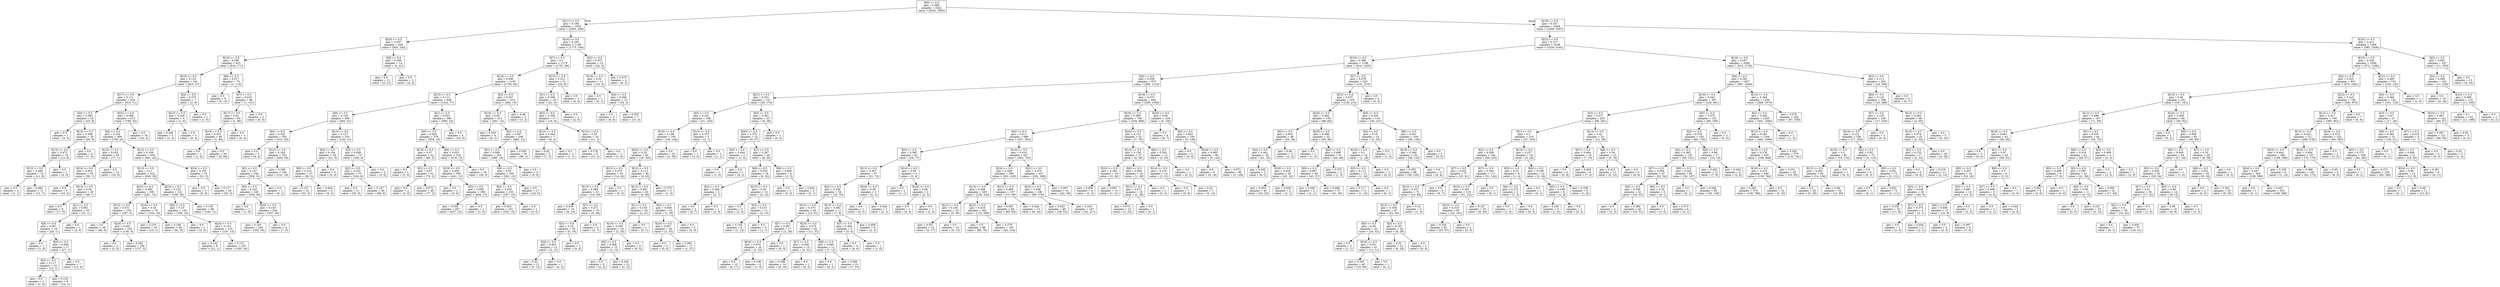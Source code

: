 digraph Tree {
node [shape=box] ;
0 [label="X[9] <= 0.5\ngini = 0.486\nsamples = 6322\nvalue = [4202, 5893]"] ;
1 [label="X[11] <= 0.5\ngini = 0.184\nsamples = 1818\nvalue = [2593, 296]"] ;
0 -> 1 [labeldistance=2.5, labelangle=45, headlabel="True"] ;
2 [label="X[20] <= 0.5\ngini = 0.307\nsamples = 629\nvalue = [820, 192]"] ;
1 -> 2 ;
3 [label="X[16] <= 0.5\ngini = 0.286\nsamples = 615\nvalue = [816, 171]"] ;
2 -> 3 ;
4 [label="X[10] <= 0.5\ngini = 0.122\nsamples = 541\nvalue = [815, 57]"] ;
3 -> 4 ;
5 [label="X[17] <= 0.5\ngini = 0.111\nsamples = 534\nvalue = [813, 51]"] ;
4 -> 5 ;
6 [label="X[0] <= 0.5\ngini = 0.383\nsamples = 19\nvalue = [23, 8]"] ;
5 -> 6 ;
7 [label="gini = 0.0\nsamples = 1\nvalue = [3, 0]"] ;
6 -> 7 ;
8 [label="X[12] <= 0.5\ngini = 0.408\nsamples = 18\nvalue = [20, 8]"] ;
6 -> 8 ;
9 [label="X[15] <= 0.5\ngini = 0.472\nsamples = 14\nvalue = [13, 8]"] ;
8 -> 9 ;
10 [label="X[13] <= 0.5\ngini = 0.488\nsamples = 13\nvalue = [11, 8]"] ;
9 -> 10 ;
11 [label="gini = 0.5\nsamples = 2\nvalue = [1, 1]"] ;
10 -> 11 ;
12 [label="gini = 0.484\nsamples = 11\nvalue = [10, 7]"] ;
10 -> 12 ;
13 [label="gini = 0.0\nsamples = 1\nvalue = [2, 0]"] ;
9 -> 13 ;
14 [label="gini = 0.0\nsamples = 4\nvalue = [7, 0]"] ;
8 -> 14 ;
15 [label="X[22] <= 0.5\ngini = 0.098\nsamples = 515\nvalue = [790, 43]"] ;
5 -> 15 ;
16 [label="X[4] <= 0.5\ngini = 0.102\nsamples = 499\nvalue = [758, 43]"] ;
15 -> 16 ;
17 [label="X[14] <= 0.5\ngini = 0.025\nsamples = 45\nvalue = [77, 1]"] ;
16 -> 17 ;
18 [label="X[24] <= 0.5\ngini = 0.033\nsamples = 33\nvalue = [58, 1]"] ;
17 -> 18 ;
19 [label="gini = 0.0\nsamples = 5\nvalue = [10, 0]"] ;
18 -> 19 ;
20 [label="X[13] <= 0.5\ngini = 0.04\nsamples = 28\nvalue = [48, 1]"] ;
18 -> 20 ;
21 [label="gini = 0.0\nsamples = 9\nvalue = [17, 0]"] ;
20 -> 21 ;
22 [label="X[1] <= 0.5\ngini = 0.061\nsamples = 19\nvalue = [31, 1]"] ;
20 -> 22 ;
23 [label="X[6] <= 0.5\ngini = 0.067\nsamples = 18\nvalue = [28, 1]"] ;
22 -> 23 ;
24 [label="gini = 0.0\nsamples = 1\nvalue = [1, 0]"] ;
23 -> 24 ;
25 [label="X[0] <= 0.5\ngini = 0.069\nsamples = 17\nvalue = [27, 1]"] ;
23 -> 25 ;
26 [label="X[2] <= 0.5\ngini = 0.117\nsamples = 10\nvalue = [15, 1]"] ;
25 -> 26 ;
27 [label="gini = 0.0\nsamples = 1\nvalue = [1, 0]"] ;
26 -> 27 ;
28 [label="gini = 0.124\nsamples = 9\nvalue = [14, 1]"] ;
26 -> 28 ;
29 [label="gini = 0.0\nsamples = 7\nvalue = [12, 0]"] ;
25 -> 29 ;
30 [label="gini = 0.0\nsamples = 1\nvalue = [3, 0]"] ;
22 -> 30 ;
31 [label="gini = 0.0\nsamples = 12\nvalue = [19, 0]"] ;
17 -> 31 ;
32 [label="X[12] <= 0.5\ngini = 0.109\nsamples = 454\nvalue = [681, 42]"] ;
16 -> 32 ;
33 [label="X[13] <= 0.5\ngini = 0.11\nsamples = 422\nvalue = [630, 39]"] ;
32 -> 33 ;
34 [label="X[23] <= 0.5\ngini = 0.082\nsamples = 200\nvalue = [291, 13]"] ;
33 -> 34 ;
35 [label="X[14] <= 0.5\ngini = 0.031\nsamples = 130\nvalue = [187, 3]"] ;
34 -> 35 ;
36 [label="gini = 0.0\nsamples = 28\nvalue = [48, 0]"] ;
35 -> 36 ;
37 [label="X[24] <= 0.5\ngini = 0.041\nsamples = 102\nvalue = [139, 3]"] ;
35 -> 37 ;
38 [label="gini = 0.0\nsamples = 2\nvalue = [2, 0]"] ;
37 -> 38 ;
39 [label="gini = 0.042\nsamples = 100\nvalue = [137, 3]"] ;
37 -> 39 ;
40 [label="X[14] <= 0.5\ngini = 0.16\nsamples = 70\nvalue = [104, 10]"] ;
34 -> 40 ;
41 [label="gini = 0.133\nsamples = 10\nvalue = [13, 1]"] ;
40 -> 41 ;
42 [label="gini = 0.164\nsamples = 60\nvalue = [91, 9]"] ;
40 -> 42 ;
43 [label="X[23] <= 0.5\ngini = 0.132\nsamples = 222\nvalue = [339, 26]"] ;
33 -> 43 ;
44 [label="X[0] <= 0.5\ngini = 0.13\nsamples = 134\nvalue = [199, 15]"] ;
43 -> 44 ;
45 [label="gini = 0.0\nsamples = 1\nvalue = [2, 0]"] ;
44 -> 45 ;
46 [label="X[24] <= 0.5\ngini = 0.131\nsamples = 133\nvalue = [197, 15]"] ;
44 -> 46 ;
47 [label="gini = 0.142\nsamples = 8\nvalue = [12, 1]"] ;
46 -> 47 ;
48 [label="gini = 0.131\nsamples = 125\nvalue = [185, 14]"] ;
46 -> 48 ;
49 [label="gini = 0.135\nsamples = 88\nvalue = [140, 11]"] ;
43 -> 49 ;
50 [label="X[24] <= 0.5\ngini = 0.105\nsamples = 32\nvalue = [51, 3]"] ;
32 -> 50 ;
51 [label="gini = 0.0\nsamples = 3\nvalue = [6, 0]"] ;
50 -> 51 ;
52 [label="gini = 0.117\nsamples = 29\nvalue = [45, 3]"] ;
50 -> 52 ;
53 [label="gini = 0.0\nsamples = 16\nvalue = [32, 0]"] ;
15 -> 53 ;
54 [label="X[2] <= 0.5\ngini = 0.375\nsamples = 7\nvalue = [2, 6]"] ;
4 -> 54 ;
55 [label="X[15] <= 0.5\ngini = 0.245\nsamples = 6\nvalue = [1, 6]"] ;
54 -> 55 ;
56 [label="gini = 0.444\nsamples = 3\nvalue = [1, 2]"] ;
55 -> 56 ;
57 [label="gini = 0.0\nsamples = 3\nvalue = [0, 4]"] ;
55 -> 57 ;
58 [label="gini = 0.0\nsamples = 1\nvalue = [1, 0]"] ;
54 -> 58 ;
59 [label="X[0] <= 0.5\ngini = 0.017\nsamples = 74\nvalue = [1, 114]"] ;
3 -> 59 ;
60 [label="gini = 0.0\nsamples = 8\nvalue = [0, 13]"] ;
59 -> 60 ;
61 [label="X[7] <= 0.5\ngini = 0.019\nsamples = 66\nvalue = [1, 101]"] ;
59 -> 61 ;
62 [label="X[17] <= 0.5\ngini = 0.02\nsamples = 63\nvalue = [1, 98]"] ;
61 -> 62 ;
63 [label="X[10] <= 0.5\ngini = 0.021\nsamples = 60\nvalue = [1, 94]"] ;
62 -> 63 ;
64 [label="gini = 0.0\nsamples = 1\nvalue = [1, 0]"] ;
63 -> 64 ;
65 [label="gini = 0.0\nsamples = 59\nvalue = [0, 94]"] ;
63 -> 65 ;
66 [label="gini = 0.0\nsamples = 3\nvalue = [0, 4]"] ;
62 -> 66 ;
67 [label="gini = 0.0\nsamples = 3\nvalue = [0, 3]"] ;
61 -> 67 ;
68 [label="X[8] <= 0.5\ngini = 0.269\nsamples = 14\nvalue = [4, 21]"] ;
2 -> 68 ;
69 [label="gini = 0.0\nsamples = 11\nvalue = [0, 21]"] ;
68 -> 69 ;
70 [label="gini = 0.0\nsamples = 3\nvalue = [4, 0]"] ;
68 -> 70 ;
71 [label="X[16] <= 0.5\ngini = 0.105\nsamples = 1189\nvalue = [1773, 104]"] ;
1 -> 71 ;
72 [label="X[7] <= 0.5\ngini = 0.1\nsamples = 1174\nvalue = [1751, 98]"] ;
71 -> 72 ;
73 [label="X[14] <= 0.5\ngini = 0.096\nsamples = 1153\nvalue = [1726, 92]"] ;
72 -> 73 ;
74 [label="X[15] <= 0.5\ngini = 0.111\nsamples = 838\nvalue = [1232, 77]"] ;
73 -> 74 ;
75 [label="X[6] <= 0.5\ngini = 0.154\nsamples = 458\nvalue = [663, 61]"] ;
74 -> 75 ;
76 [label="X[4] <= 0.5\ngini = 0.162\nsamples = 355\nvalue = [513, 50]"] ;
75 -> 76 ;
77 [label="gini = 0.0\nsamples = 3\nvalue = [4, 0]"] ;
76 -> 77 ;
78 [label="X[12] <= 0.5\ngini = 0.163\nsamples = 352\nvalue = [509, 50]"] ;
76 -> 78 ;
79 [label="X[2] <= 0.5\ngini = 0.147\nsamples = 246\nvalue = [358, 31]"] ;
78 -> 79 ;
80 [label="X[0] <= 0.5\ngini = 0.143\nsamples = 245\nvalue = [358, 30]"] ;
79 -> 80 ;
81 [label="gini = 0.0\nsamples = 1\nvalue = [1, 0]"] ;
80 -> 81 ;
82 [label="X[20] <= 0.5\ngini = 0.143\nsamples = 244\nvalue = [357, 30]"] ;
80 -> 82 ;
83 [label="gini = 0.145\nsamples = 240\nvalue = [350, 30]"] ;
82 -> 83 ;
84 [label="gini = 0.0\nsamples = 4\nvalue = [7, 0]"] ;
82 -> 84 ;
85 [label="gini = 0.0\nsamples = 1\nvalue = [0, 1]"] ;
79 -> 85 ;
86 [label="gini = 0.199\nsamples = 106\nvalue = [151, 19]"] ;
78 -> 86 ;
87 [label="X[13] <= 0.5\ngini = 0.127\nsamples = 103\nvalue = [150, 11]"] ;
75 -> 87 ;
88 [label="X[3] <= 0.5\ngini = 0.194\nsamples = 30\nvalue = [41, 5]"] ;
87 -> 88 ;
89 [label="X[0] <= 0.5\ngini = 0.214\nsamples = 27\nvalue = [36, 5]"] ;
88 -> 89 ;
90 [label="gini = 0.157\nsamples = 23\nvalue = [32, 3]"] ;
89 -> 90 ;
91 [label="gini = 0.444\nsamples = 4\nvalue = [4, 2]"] ;
89 -> 91 ;
92 [label="gini = 0.0\nsamples = 3\nvalue = [5, 0]"] ;
88 -> 92 ;
93 [label="X[3] <= 0.5\ngini = 0.099\nsamples = 73\nvalue = [109, 6]"] ;
87 -> 93 ;
94 [label="X[2] <= 0.5\ngini = 0.103\nsamples = 70\nvalue = [104, 6]"] ;
93 -> 94 ;
95 [label="gini = 0.0\nsamples = 21\nvalue = [35, 0]"] ;
94 -> 95 ;
96 [label="gini = 0.147\nsamples = 49\nvalue = [69, 6]"] ;
94 -> 96 ;
97 [label="gini = 0.0\nsamples = 3\nvalue = [5, 0]"] ;
93 -> 97 ;
98 [label="X[1] <= 0.5\ngini = 0.053\nsamples = 380\nvalue = [569, 16]"] ;
74 -> 98 ;
99 [label="X[0] <= 0.5\ngini = 0.054\nsamples = 376\nvalue = [559, 16]"] ;
98 -> 99 ;
100 [label="X[19] <= 0.5\ngini = 0.07\nsamples = 52\nvalue = [80, 3]"] ;
99 -> 100 ;
101 [label="gini = 0.0\nsamples = 1\nvalue = [1, 0]"] ;
100 -> 101 ;
102 [label="X[2] <= 0.5\ngini = 0.07\nsamples = 51\nvalue = [79, 3]"] ;
100 -> 102 ;
103 [label="gini = 0.0\nsamples = 2\nvalue = [2, 0]"] ;
102 -> 103 ;
104 [label="gini = 0.072\nsamples = 49\nvalue = [77, 3]"] ;
102 -> 104 ;
105 [label="X[6] <= 0.5\ngini = 0.051\nsamples = 324\nvalue = [479, 13]"] ;
99 -> 105 ;
106 [label="X[19] <= 0.5\ngini = 0.056\nsamples = 300\nvalue = [441, 13]"] ;
105 -> 106 ;
107 [label="gini = 0.0\nsamples = 2\nvalue = [3, 0]"] ;
106 -> 107 ;
108 [label="X[5] <= 0.5\ngini = 0.056\nsamples = 298\nvalue = [438, 13]"] ;
106 -> 108 ;
109 [label="gini = 0.056\nsamples = 297\nvalue = [437, 13]"] ;
108 -> 109 ;
110 [label="gini = 0.0\nsamples = 1\nvalue = [1, 0]"] ;
108 -> 110 ;
111 [label="gini = 0.0\nsamples = 24\nvalue = [38, 0]"] ;
105 -> 111 ;
112 [label="gini = 0.0\nsamples = 4\nvalue = [10, 0]"] ;
98 -> 112 ;
113 [label="X[3] <= 0.5\ngini = 0.057\nsamples = 315\nvalue = [494, 15]"] ;
73 -> 113 ;
114 [label="X[19] <= 0.5\ngini = 0.05\nsamples = 313\nvalue = [491, 13]"] ;
113 -> 114 ;
115 [label="gini = 0.245\nsamples = 4\nvalue = [6, 1]"] ;
114 -> 115 ;
116 [label="X[2] <= 0.5\ngini = 0.047\nsamples = 309\nvalue = [485, 12]"] ;
114 -> 116 ;
117 [label="X[1] <= 0.5\ngini = 0.049\nsamples = 254\nvalue = [386, 10]"] ;
116 -> 117 ;
118 [label="X[6] <= 0.5\ngini = 0.05\nsamples = 250\nvalue = [381, 10]"] ;
117 -> 118 ;
119 [label="X[5] <= 0.5\ngini = 0.053\nsamples = 233\nvalue = [357, 10]"] ;
118 -> 119 ;
120 [label="gini = 0.053\nsamples = 231\nvalue = [355, 10]"] ;
119 -> 120 ;
121 [label="gini = 0.0\nsamples = 2\nvalue = [2, 0]"] ;
119 -> 121 ;
122 [label="gini = 0.0\nsamples = 17\nvalue = [24, 0]"] ;
118 -> 122 ;
123 [label="gini = 0.0\nsamples = 4\nvalue = [5, 0]"] ;
117 -> 123 ;
124 [label="gini = 0.039\nsamples = 55\nvalue = [99, 2]"] ;
116 -> 124 ;
125 [label="gini = 0.48\nsamples = 2\nvalue = [3, 2]"] ;
113 -> 125 ;
126 [label="X[13] <= 0.5\ngini = 0.312\nsamples = 21\nvalue = [25, 6]"] ;
72 -> 126 ;
127 [label="X[1] <= 0.5\ngini = 0.346\nsamples = 18\nvalue = [21, 6]"] ;
126 -> 127 ;
128 [label="X[3] <= 0.5\ngini = 0.365\nsamples = 17\nvalue = [19, 6]"] ;
127 -> 128 ;
129 [label="X[12] <= 0.5\ngini = 0.444\nsamples = 7\nvalue = [8, 4]"] ;
128 -> 129 ;
130 [label="gini = 0.42\nsamples = 5\nvalue = [7, 3]"] ;
129 -> 130 ;
131 [label="gini = 0.5\nsamples = 2\nvalue = [1, 1]"] ;
129 -> 131 ;
132 [label="X[12] <= 0.5\ngini = 0.26\nsamples = 10\nvalue = [11, 2]"] ;
128 -> 132 ;
133 [label="gini = 0.278\nsamples = 9\nvalue = [10, 2]"] ;
132 -> 133 ;
134 [label="gini = 0.0\nsamples = 1\nvalue = [1, 0]"] ;
132 -> 134 ;
135 [label="gini = 0.0\nsamples = 1\nvalue = [2, 0]"] ;
127 -> 135 ;
136 [label="gini = 0.0\nsamples = 3\nvalue = [4, 0]"] ;
126 -> 136 ;
137 [label="X[2] <= 0.5\ngini = 0.337\nsamples = 15\nvalue = [22, 6]"] ;
71 -> 137 ;
138 [label="X[19] <= 0.5\ngini = 0.32\nsamples = 11\nvalue = [16, 4]"] ;
137 -> 138 ;
139 [label="gini = 0.0\nsamples = 1\nvalue = [0, 1]"] ;
138 -> 139 ;
140 [label="X[4] <= 0.5\ngini = 0.266\nsamples = 10\nvalue = [16, 3]"] ;
138 -> 140 ;
141 [label="gini = 0.0\nsamples = 3\nvalue = [6, 0]"] ;
140 -> 141 ;
142 [label="gini = 0.355\nsamples = 7\nvalue = [10, 3]"] ;
140 -> 142 ;
143 [label="gini = 0.375\nsamples = 4\nvalue = [6, 2]"] ;
137 -> 143 ;
144 [label="X[19] <= 0.5\ngini = 0.347\nsamples = 4504\nvalue = [1609, 5597]"] ;
0 -> 144 [labeldistance=2.5, labelangle=-45, headlabel="False"] ;
145 [label="X[23] <= 0.5\ngini = 0.317\nsamples = 3238\nvalue = [1026, 4161]"] ;
144 -> 145 ;
146 [label="X[15] <= 0.5\ngini = 0.388\nsamples = 1198\nvalue = [510, 1425]"] ;
145 -> 146 ;
147 [label="X[0] <= 0.5\ngini = 0.358\nsamples = 975\nvalue = [369, 1210]"] ;
146 -> 147 ;
148 [label="X[21] <= 0.5\ngini = 0.251\nsamples = 131\nvalue = [30, 174]"] ;
147 -> 148 ;
149 [label="X[5] <= 0.5\ngini = 0.221\nsamples = 108\nvalue = [21, 145]"] ;
148 -> 149 ;
150 [label="X[16] <= 0.5\ngini = 0.198\nsamples = 105\nvalue = [18, 144]"] ;
149 -> 150 ;
151 [label="X[22] <= 0.5\ngini = 0.25\nsamples = 80\nvalue = [18, 105]"] ;
150 -> 151 ;
152 [label="X[12] <= 0.5\ngini = 0.375\nsamples = 34\nvalue = [14, 42]"] ;
151 -> 152 ;
153 [label="X[13] <= 0.5\ngini = 0.384\nsamples = 33\nvalue = [14, 40]"] ;
152 -> 153 ;
154 [label="gini = 0.476\nsamples = 14\nvalue = [9, 14]"] ;
153 -> 154 ;
155 [label="X[7] <= 0.5\ngini = 0.271\nsamples = 19\nvalue = [5, 26]"] ;
153 -> 155 ;
156 [label="X[3] <= 0.5\ngini = 0.33\nsamples = 16\nvalue = [5, 19]"] ;
155 -> 156 ;
157 [label="X[4] <= 0.5\ngini = 0.401\nsamples = 13\nvalue = [5, 13]"] ;
156 -> 157 ;
158 [label="gini = 0.43\nsamples = 12\nvalue = [5, 11]"] ;
157 -> 158 ;
159 [label="gini = 0.0\nsamples = 1\nvalue = [0, 2]"] ;
157 -> 159 ;
160 [label="gini = 0.0\nsamples = 3\nvalue = [0, 6]"] ;
156 -> 160 ;
161 [label="gini = 0.0\nsamples = 3\nvalue = [0, 7]"] ;
155 -> 161 ;
162 [label="gini = 0.0\nsamples = 1\nvalue = [0, 2]"] ;
152 -> 162 ;
163 [label="X[12] <= 0.5\ngini = 0.112\nsamples = 46\nvalue = [4, 63]"] ;
151 -> 163 ;
164 [label="X[13] <= 0.5\ngini = 0.091\nsamples = 43\nvalue = [3, 60]"] ;
163 -> 164 ;
165 [label="X[1] <= 0.5\ngini = 0.159\nsamples = 20\nvalue = [2, 21]"] ;
164 -> 165 ;
166 [label="X[18] <= 0.5\ngini = 0.165\nsamples = 19\nvalue = [2, 20]"] ;
165 -> 166 ;
167 [label="X[2] <= 0.5\ngini = 0.208\nsamples = 15\nvalue = [2, 15]"] ;
166 -> 167 ;
168 [label="gini = 0.0\nsamples = 2\nvalue = [0, 3]"] ;
167 -> 168 ;
169 [label="gini = 0.245\nsamples = 13\nvalue = [2, 12]"] ;
167 -> 169 ;
170 [label="gini = 0.0\nsamples = 4\nvalue = [0, 5]"] ;
166 -> 170 ;
171 [label="gini = 0.0\nsamples = 1\nvalue = [0, 1]"] ;
165 -> 171 ;
172 [label="X[3] <= 0.5\ngini = 0.049\nsamples = 23\nvalue = [1, 39]"] ;
164 -> 172 ;
173 [label="X[20] <= 0.5\ngini = 0.057\nsamples = 20\nvalue = [1, 33]"] ;
172 -> 173 ;
174 [label="gini = 0.0\nsamples = 3\nvalue = [0, 6]"] ;
173 -> 174 ;
175 [label="gini = 0.069\nsamples = 17\nvalue = [1, 27]"] ;
173 -> 175 ;
176 [label="gini = 0.0\nsamples = 3\nvalue = [0, 6]"] ;
172 -> 176 ;
177 [label="gini = 0.375\nsamples = 3\nvalue = [1, 3]"] ;
163 -> 177 ;
178 [label="gini = 0.0\nsamples = 25\nvalue = [0, 39]"] ;
150 -> 178 ;
179 [label="X[13] <= 0.5\ngini = 0.375\nsamples = 3\nvalue = [3, 1]"] ;
149 -> 179 ;
180 [label="gini = 0.0\nsamples = 1\nvalue = [2, 0]"] ;
179 -> 180 ;
181 [label="gini = 0.5\nsamples = 2\nvalue = [1, 1]"] ;
179 -> 181 ;
182 [label="X[5] <= 0.5\ngini = 0.361\nsamples = 23\nvalue = [9, 29]"] ;
148 -> 182 ;
183 [label="X[20] <= 0.5\ngini = 0.375\nsamples = 22\nvalue = [9, 27]"] ;
182 -> 183 ;
184 [label="X[3] <= 0.5\ngini = 0.444\nsamples = 2\nvalue = [1, 2]"] ;
183 -> 184 ;
185 [label="gini = 0.0\nsamples = 1\nvalue = [1, 0]"] ;
184 -> 185 ;
186 [label="gini = 0.0\nsamples = 1\nvalue = [0, 2]"] ;
184 -> 186 ;
187 [label="X[1] <= 0.5\ngini = 0.367\nsamples = 20\nvalue = [8, 25]"] ;
183 -> 187 ;
188 [label="X[6] <= 0.5\ngini = 0.355\nsamples = 16\nvalue = [6, 20]"] ;
187 -> 188 ;
189 [label="X[2] <= 0.5\ngini = 0.346\nsamples = 3\nvalue = [2, 7]"] ;
188 -> 189 ;
190 [label="gini = 0.0\nsamples = 2\nvalue = [0, 7]"] ;
189 -> 190 ;
191 [label="gini = 0.0\nsamples = 1\nvalue = [2, 0]"] ;
189 -> 191 ;
192 [label="X[13] <= 0.5\ngini = 0.36\nsamples = 13\nvalue = [4, 13]"] ;
188 -> 192 ;
193 [label="gini = 0.0\nsamples = 2\nvalue = [2, 0]"] ;
192 -> 193 ;
194 [label="X[3] <= 0.5\ngini = 0.231\nsamples = 11\nvalue = [2, 13]"] ;
192 -> 194 ;
195 [label="gini = 0.142\nsamples = 9\nvalue = [1, 12]"] ;
194 -> 195 ;
196 [label="gini = 0.5\nsamples = 2\nvalue = [1, 1]"] ;
194 -> 196 ;
197 [label="X[6] <= 0.5\ngini = 0.408\nsamples = 4\nvalue = [2, 5]"] ;
187 -> 197 ;
198 [label="gini = 0.0\nsamples = 2\nvalue = [0, 4]"] ;
197 -> 198 ;
199 [label="gini = 0.444\nsamples = 2\nvalue = [2, 1]"] ;
197 -> 199 ;
200 [label="gini = 0.0\nsamples = 1\nvalue = [0, 2]"] ;
182 -> 200 ;
201 [label="X[16] <= 0.5\ngini = 0.372\nsamples = 844\nvalue = [339, 1036]"] ;
147 -> 201 ;
202 [label="X[18] <= 0.5\ngini = 0.399\nsamples = 740\nvalue = [334, 880]"] ;
201 -> 202 ;
203 [label="X[4] <= 0.5\ngini = 0.411\nsamples = 688\nvalue = [327, 802]"] ;
202 -> 203 ;
204 [label="X[5] <= 0.5\ngini = 0.362\nsamples = 61\nvalue = [24, 77]"] ;
203 -> 204 ;
205 [label="X[12] <= 0.5\ngini = 0.347\nsamples = 57\nvalue = [21, 73]"] ;
204 -> 205 ;
206 [label="X[21] <= 0.5\ngini = 0.336\nsamples = 54\nvalue = [19, 70]"] ;
205 -> 206 ;
207 [label="X[13] <= 0.5\ngini = 0.275\nsamples = 43\nvalue = [12, 61]"] ;
206 -> 207 ;
208 [label="X[7] <= 0.5\ngini = 0.067\nsamples = 17\nvalue = [1, 28]"] ;
207 -> 208 ;
209 [label="X[24] <= 0.5\ngini = 0.074\nsamples = 16\nvalue = [1, 25]"] ;
208 -> 209 ;
210 [label="gini = 0.0\nsamples = 10\nvalue = [0, 17]"] ;
209 -> 210 ;
211 [label="gini = 0.198\nsamples = 6\nvalue = [1, 8]"] ;
209 -> 211 ;
212 [label="gini = 0.0\nsamples = 1\nvalue = [0, 3]"] ;
208 -> 212 ;
213 [label="X[24] <= 0.5\ngini = 0.375\nsamples = 26\nvalue = [11, 33]"] ;
207 -> 213 ;
214 [label="X[7] <= 0.5\ngini = 0.269\nsamples = 15\nvalue = [4, 21]"] ;
213 -> 214 ;
215 [label="gini = 0.298\nsamples = 14\nvalue = [4, 18]"] ;
214 -> 215 ;
216 [label="gini = 0.0\nsamples = 1\nvalue = [0, 3]"] ;
214 -> 216 ;
217 [label="X[6] <= 0.5\ngini = 0.465\nsamples = 11\nvalue = [7, 12]"] ;
213 -> 217 ;
218 [label="gini = 0.0\nsamples = 1\nvalue = [0, 2]"] ;
217 -> 218 ;
219 [label="gini = 0.484\nsamples = 10\nvalue = [7, 10]"] ;
217 -> 219 ;
220 [label="X[13] <= 0.5\ngini = 0.492\nsamples = 11\nvalue = [7, 9]"] ;
206 -> 220 ;
221 [label="X[7] <= 0.5\ngini = 0.494\nsamples = 5\nvalue = [5, 4]"] ;
220 -> 221 ;
222 [label="gini = 0.5\nsamples = 4\nvalue = [4, 4]"] ;
221 -> 222 ;
223 [label="gini = 0.0\nsamples = 1\nvalue = [1, 0]"] ;
221 -> 223 ;
224 [label="gini = 0.408\nsamples = 6\nvalue = [2, 5]"] ;
220 -> 224 ;
225 [label="X[24] <= 0.5\ngini = 0.48\nsamples = 3\nvalue = [2, 3]"] ;
205 -> 225 ;
226 [label="gini = 0.0\nsamples = 1\nvalue = [0, 2]"] ;
225 -> 226 ;
227 [label="gini = 0.444\nsamples = 2\nvalue = [2, 1]"] ;
225 -> 227 ;
228 [label="X[14] <= 0.5\ngini = 0.49\nsamples = 4\nvalue = [3, 4]"] ;
204 -> 228 ;
229 [label="gini = 0.5\nsamples = 2\nvalue = [1, 1]"] ;
228 -> 229 ;
230 [label="X[24] <= 0.5\ngini = 0.48\nsamples = 2\nvalue = [2, 3]"] ;
228 -> 230 ;
231 [label="gini = 0.0\nsamples = 1\nvalue = [0, 3]"] ;
230 -> 231 ;
232 [label="gini = 0.0\nsamples = 1\nvalue = [2, 0]"] ;
230 -> 232 ;
233 [label="X[14] <= 0.5\ngini = 0.416\nsamples = 627\nvalue = [303, 725]"] ;
203 -> 233 ;
234 [label="X[24] <= 0.5\ngini = 0.438\nsamples = 390\nvalue = [201, 419]"] ;
233 -> 234 ;
235 [label="X[13] <= 0.5\ngini = 0.408\nsamples = 283\nvalue = [128, 320]"] ;
234 -> 235 ;
236 [label="X[21] <= 0.5\ngini = 0.245\nsamples = 22\nvalue = [5, 30]"] ;
235 -> 236 ;
237 [label="gini = 0.351\nsamples = 12\nvalue = [5, 17]"] ;
236 -> 237 ;
238 [label="gini = 0.0\nsamples = 10\nvalue = [0, 13]"] ;
236 -> 238 ;
239 [label="X[22] <= 0.5\ngini = 0.418\nsamples = 261\nvalue = [123, 290]"] ;
235 -> 239 ;
240 [label="gini = 0.5\nsamples = 96\nvalue = [80, 76]"] ;
239 -> 240 ;
241 [label="gini = 0.279\nsamples = 165\nvalue = [43, 214]"] ;
239 -> 241 ;
242 [label="X[12] <= 0.5\ngini = 0.489\nsamples = 107\nvalue = [73, 99]"] ;
234 -> 242 ;
243 [label="gini = 0.493\nsamples = 94\nvalue = [65, 83]"] ;
242 -> 243 ;
244 [label="gini = 0.444\nsamples = 13\nvalue = [8, 16]"] ;
242 -> 244 ;
245 [label="X[21] <= 0.5\ngini = 0.375\nsamples = 237\nvalue = [102, 306]"] ;
233 -> 245 ;
246 [label="X[22] <= 0.5\ngini = 0.298\nsamples = 196\nvalue = [60, 270]"] ;
245 -> 246 ;
247 [label="gini = 0.452\nsamples = 49\nvalue = [28, 53]"] ;
246 -> 247 ;
248 [label="gini = 0.224\nsamples = 147\nvalue = [32, 217]"] ;
246 -> 248 ;
249 [label="gini = 0.497\nsamples = 41\nvalue = [42, 36]"] ;
245 -> 249 ;
250 [label="X[24] <= 0.5\ngini = 0.151\nsamples = 52\nvalue = [7, 78]"] ;
202 -> 250 ;
251 [label="X[13] <= 0.5\ngini = 0.126\nsamples = 37\nvalue = [4, 55]"] ;
250 -> 251 ;
252 [label="X[22] <= 0.5\ngini = 0.185\nsamples = 19\nvalue = [3, 26]"] ;
251 -> 252 ;
253 [label="gini = 0.408\nsamples = 4\nvalue = [2, 5]"] ;
252 -> 253 ;
254 [label="gini = 0.087\nsamples = 15\nvalue = [1, 21]"] ;
252 -> 254 ;
255 [label="X[6] <= 0.5\ngini = 0.064\nsamples = 18\nvalue = [1, 29]"] ;
251 -> 255 ;
256 [label="X[21] <= 0.5\ngini = 0.071\nsamples = 16\nvalue = [1, 26]"] ;
255 -> 256 ;
257 [label="gini = 0.074\nsamples = 15\nvalue = [1, 25]"] ;
256 -> 257 ;
258 [label="gini = 0.0\nsamples = 1\nvalue = [0, 1]"] ;
256 -> 258 ;
259 [label="gini = 0.0\nsamples = 2\nvalue = [0, 3]"] ;
255 -> 259 ;
260 [label="X[6] <= 0.5\ngini = 0.204\nsamples = 15\nvalue = [3, 23]"] ;
250 -> 260 ;
261 [label="X[14] <= 0.5\ngini = 0.219\nsamples = 14\nvalue = [3, 21]"] ;
260 -> 261 ;
262 [label="gini = 0.0\nsamples = 7\nvalue = [0, 9]"] ;
261 -> 262 ;
263 [label="gini = 0.32\nsamples = 7\nvalue = [3, 12]"] ;
261 -> 263 ;
264 [label="gini = 0.0\nsamples = 1\nvalue = [0, 2]"] ;
260 -> 264 ;
265 [label="X[20] <= 0.5\ngini = 0.06\nsamples = 104\nvalue = [5, 156]"] ;
201 -> 265 ;
266 [label="gini = 0.0\nsamples = 4\nvalue = [0, 7]"] ;
265 -> 266 ;
267 [label="X[4] <= 0.5\ngini = 0.063\nsamples = 100\nvalue = [5, 149]"] ;
265 -> 267 ;
268 [label="gini = 0.0\nsamples = 5\nvalue = [0, 6]"] ;
267 -> 268 ;
269 [label="X[24] <= 0.5\ngini = 0.065\nsamples = 95\nvalue = [5, 143]"] ;
267 -> 269 ;
270 [label="gini = 0.0\nsamples = 9\nvalue = [0, 14]"] ;
269 -> 270 ;
271 [label="gini = 0.072\nsamples = 86\nvalue = [5, 129]"] ;
269 -> 271 ;
272 [label="X[7] <= 0.5\ngini = 0.478\nsamples = 223\nvalue = [141, 215]"] ;
146 -> 272 ;
273 [label="X[22] <= 0.5\ngini = 0.475\nsamples = 219\nvalue = [136, 215]"] ;
272 -> 273 ;
274 [label="X[24] <= 0.5\ngini = 0.484\nsamples = 100\nvalue = [98, 68]"] ;
273 -> 274 ;
275 [label="X[2] <= 0.5\ngini = 0.452\nsamples = 48\nvalue = [53, 28]"] ;
274 -> 275 ;
276 [label="X[4] <= 0.5\ngini = 0.441\nsamples = 45\nvalue = [51, 25]"] ;
275 -> 276 ;
277 [label="gini = 0.245\nsamples = 3\nvalue = [6, 1]"] ;
276 -> 277 ;
278 [label="X[18] <= 0.5\ngini = 0.454\nsamples = 42\nvalue = [45, 24]"] ;
276 -> 278 ;
279 [label="gini = 0.454\nsamples = 40\nvalue = [43, 23]"] ;
278 -> 279 ;
280 [label="gini = 0.444\nsamples = 2\nvalue = [2, 1]"] ;
278 -> 280 ;
281 [label="gini = 0.48\nsamples = 3\nvalue = [2, 3]"] ;
275 -> 281 ;
282 [label="X[20] <= 0.5\ngini = 0.498\nsamples = 52\nvalue = [45, 40]"] ;
274 -> 282 ;
283 [label="gini = 0.0\nsamples = 1\nvalue = [1, 0]"] ;
282 -> 283 ;
284 [label="X[6] <= 0.5\ngini = 0.499\nsamples = 51\nvalue = [44, 40]"] ;
282 -> 284 ;
285 [label="X[0] <= 0.5\ngini = 0.497\nsamples = 49\nvalue = [43, 37]"] ;
284 -> 285 ;
286 [label="gini = 0.444\nsamples = 2\nvalue = [2, 1]"] ;
285 -> 286 ;
287 [label="gini = 0.498\nsamples = 47\nvalue = [41, 36]"] ;
285 -> 287 ;
288 [label="gini = 0.375\nsamples = 2\nvalue = [1, 3]"] ;
284 -> 288 ;
289 [label="X[0] <= 0.5\ngini = 0.326\nsamples = 119\nvalue = [38, 147]"] ;
273 -> 289 ;
290 [label="X[4] <= 0.5\ngini = 0.18\nsamples = 15\nvalue = [2, 18]"] ;
289 -> 290 ;
291 [label="X[18] <= 0.5\ngini = 0.1\nsamples = 14\nvalue = [1, 18]"] ;
290 -> 291 ;
292 [label="X[3] <= 0.5\ngini = 0.111\nsamples = 12\nvalue = [1, 16]"] ;
291 -> 292 ;
293 [label="gini = 0.117\nsamples = 11\nvalue = [1, 15]"] ;
292 -> 293 ;
294 [label="gini = 0.0\nsamples = 1\nvalue = [0, 1]"] ;
292 -> 294 ;
295 [label="gini = 0.0\nsamples = 2\nvalue = [0, 2]"] ;
291 -> 295 ;
296 [label="gini = 0.0\nsamples = 1\nvalue = [1, 0]"] ;
290 -> 296 ;
297 [label="X[6] <= 0.5\ngini = 0.341\nsamples = 104\nvalue = [36, 129]"] ;
289 -> 297 ;
298 [label="X[18] <= 0.5\ngini = 0.349\nsamples = 101\nvalue = [36, 124]"] ;
297 -> 298 ;
299 [label="gini = 0.355\nsamples = 98\nvalue = [36, 120]"] ;
298 -> 299 ;
300 [label="gini = 0.0\nsamples = 3\nvalue = [0, 4]"] ;
298 -> 300 ;
301 [label="gini = 0.0\nsamples = 3\nvalue = [0, 5]"] ;
297 -> 301 ;
302 [label="gini = 0.0\nsamples = 4\nvalue = [5, 0]"] ;
272 -> 302 ;
303 [label="X[18] <= 0.5\ngini = 0.267\nsamples = 2040\nvalue = [516, 2736]"] ;
145 -> 303 ;
304 [label="X[4] <= 0.5\ngini = 0.281\nsamples = 1837\nvalue = [497, 2440]"] ;
303 -> 304 ;
305 [label="X[14] <= 0.5\ngini = 0.342\nsamples = 387\nvalue = [129, 461]"] ;
304 -> 305 ;
306 [label="X[3] <= 0.5\ngini = 0.317\nsamples = 235\nvalue = [69, 281]"] ;
305 -> 306 ;
307 [label="X[1] <= 0.5\ngini = 0.3\nsamples = 210\nvalue = [57, 253]"] ;
306 -> 307 ;
308 [label="X[2] <= 0.5\ngini = 0.306\nsamples = 194\nvalue = [54, 233]"] ;
307 -> 308 ;
309 [label="X[7] <= 0.5\ngini = 0.322\nsamples = 77\nvalue = [23, 91]"] ;
308 -> 309 ;
310 [label="X[12] <= 0.5\ngini = 0.337\nsamples = 72\nvalue = [23, 84]"] ;
309 -> 310 ;
311 [label="X[15] <= 0.5\ngini = 0.338\nsamples = 67\nvalue = [22, 80]"] ;
310 -> 311 ;
312 [label="X[6] <= 0.5\ngini = 0.36\nsamples = 43\nvalue = [16, 52]"] ;
311 -> 312 ;
313 [label="gini = 0.5\nsamples = 2\nvalue = [1, 1]"] ;
312 -> 313 ;
314 [label="X[16] <= 0.5\ngini = 0.351\nsamples = 41\nvalue = [15, 51]"] ;
312 -> 314 ;
315 [label="gini = 0.355\nsamples = 40\nvalue = [15, 50]"] ;
314 -> 315 ;
316 [label="gini = 0.0\nsamples = 1\nvalue = [0, 1]"] ;
314 -> 316 ;
317 [label="X[5] <= 0.5\ngini = 0.291\nsamples = 24\nvalue = [6, 28]"] ;
311 -> 317 ;
318 [label="gini = 0.32\nsamples = 22\nvalue = [6, 24]"] ;
317 -> 318 ;
319 [label="gini = 0.0\nsamples = 2\nvalue = [0, 4]"] ;
317 -> 319 ;
320 [label="gini = 0.32\nsamples = 5\nvalue = [1, 4]"] ;
310 -> 320 ;
321 [label="gini = 0.0\nsamples = 5\nvalue = [0, 7]"] ;
309 -> 321 ;
322 [label="X[7] <= 0.5\ngini = 0.294\nsamples = 117\nvalue = [31, 142]"] ;
308 -> 322 ;
323 [label="X[15] <= 0.5\ngini = 0.295\nsamples = 116\nvalue = [31, 141]"] ;
322 -> 323 ;
324 [label="X[12] <= 0.5\ngini = 0.318\nsamples = 83\nvalue = [25, 101]"] ;
323 -> 324 ;
325 [label="gini = 0.326\nsamples = 81\nvalue = [25, 97]"] ;
324 -> 325 ;
326 [label="gini = 0.0\nsamples = 2\nvalue = [0, 4]"] ;
324 -> 326 ;
327 [label="gini = 0.227\nsamples = 33\nvalue = [6, 40]"] ;
323 -> 327 ;
328 [label="gini = 0.0\nsamples = 1\nvalue = [0, 1]"] ;
322 -> 328 ;
329 [label="X[13] <= 0.5\ngini = 0.227\nsamples = 16\nvalue = [3, 20]"] ;
307 -> 329 ;
330 [label="X[5] <= 0.5\ngini = 0.32\nsamples = 4\nvalue = [1, 4]"] ;
329 -> 330 ;
331 [label="X[6] <= 0.5\ngini = 0.375\nsamples = 3\nvalue = [1, 3]"] ;
330 -> 331 ;
332 [label="gini = 0.0\nsamples = 1\nvalue = [1, 0]"] ;
331 -> 332 ;
333 [label="gini = 0.0\nsamples = 2\nvalue = [0, 3]"] ;
331 -> 333 ;
334 [label="gini = 0.0\nsamples = 1\nvalue = [0, 1]"] ;
330 -> 334 ;
335 [label="X[6] <= 0.5\ngini = 0.198\nsamples = 12\nvalue = [2, 16]"] ;
329 -> 335 ;
336 [label="X[5] <= 0.5\ngini = 0.198\nsamples = 6\nvalue = [1, 8]"] ;
335 -> 336 ;
337 [label="gini = 0.245\nsamples = 5\nvalue = [1, 6]"] ;
336 -> 337 ;
338 [label="gini = 0.0\nsamples = 1\nvalue = [0, 2]"] ;
336 -> 338 ;
339 [label="gini = 0.198\nsamples = 6\nvalue = [1, 8]"] ;
335 -> 339 ;
340 [label="X[13] <= 0.5\ngini = 0.42\nsamples = 25\nvalue = [12, 28]"] ;
306 -> 340 ;
341 [label="X[7] <= 0.5\ngini = 0.484\nsamples = 10\nvalue = [7, 10]"] ;
340 -> 341 ;
342 [label="gini = 0.0\nsamples = 4\nvalue = [0, 6]"] ;
341 -> 342 ;
343 [label="gini = 0.463\nsamples = 6\nvalue = [7, 4]"] ;
341 -> 343 ;
344 [label="X[6] <= 0.5\ngini = 0.34\nsamples = 15\nvalue = [5, 18]"] ;
340 -> 344 ;
345 [label="gini = 0.415\nsamples = 11\nvalue = [5, 12]"] ;
344 -> 345 ;
346 [label="gini = 0.0\nsamples = 4\nvalue = [0, 6]"] ;
344 -> 346 ;
347 [label="X[5] <= 0.5\ngini = 0.375\nsamples = 152\nvalue = [60, 180]"] ;
305 -> 347 ;
348 [label="X[3] <= 0.5\ngini = 0.379\nsamples = 150\nvalue = [60, 176]"] ;
347 -> 348 ;
349 [label="X[2] <= 0.5\ngini = 0.362\nsamples = 133\nvalue = [50, 161]"] ;
348 -> 349 ;
350 [label="X[7] <= 0.5\ngini = 0.394\nsamples = 47\nvalue = [20, 54]"] ;
349 -> 350 ;
351 [label="X[0] <= 0.5\ngini = 0.356\nsamples = 42\nvalue = [16, 53]"] ;
350 -> 351 ;
352 [label="gini = 0.0\nsamples = 2\nvalue = [0, 2]"] ;
351 -> 352 ;
353 [label="gini = 0.364\nsamples = 40\nvalue = [16, 51]"] ;
351 -> 353 ;
354 [label="X[0] <= 0.5\ngini = 0.32\nsamples = 5\nvalue = [4, 1]"] ;
350 -> 354 ;
355 [label="gini = 0.0\nsamples = 1\nvalue = [1, 0]"] ;
354 -> 355 ;
356 [label="gini = 0.375\nsamples = 4\nvalue = [3, 1]"] ;
354 -> 356 ;
357 [label="X[6] <= 0.5\ngini = 0.342\nsamples = 86\nvalue = [30, 107]"] ;
349 -> 357 ;
358 [label="gini = 0.0\nsamples = 1\nvalue = [0, 1]"] ;
357 -> 358 ;
359 [label="gini = 0.344\nsamples = 85\nvalue = [30, 106]"] ;
357 -> 359 ;
360 [label="X[6] <= 0.5\ngini = 0.48\nsamples = 17\nvalue = [10, 15]"] ;
348 -> 360 ;
361 [label="gini = 0.492\nsamples = 11\nvalue = [7, 9]"] ;
360 -> 361 ;
362 [label="gini = 0.444\nsamples = 6\nvalue = [3, 6]"] ;
360 -> 362 ;
363 [label="gini = 0.0\nsamples = 2\nvalue = [0, 4]"] ;
347 -> 363 ;
364 [label="X[15] <= 0.5\ngini = 0.264\nsamples = 1450\nvalue = [368, 1979]"] ;
304 -> 364 ;
365 [label="X[1] <= 0.5\ngini = 0.262\nsamples = 1205\nvalue = [301, 1640]"] ;
364 -> 365 ;
366 [label="X[13] <= 0.5\ngini = 0.261\nsamples = 1204\nvalue = [300, 1640]"] ;
365 -> 366 ;
367 [label="X[12] <= 0.5\ngini = 0.276\nsamples = 625\nvalue = [168, 849]"] ;
366 -> 367 ;
368 [label="X[16] <= 0.5\ngini = 0.279\nsamples = 580\nvalue = [158, 784]"] ;
367 -> 368 ;
369 [label="gini = 0.283\nsamples = 570\nvalue = [158, 768]"] ;
368 -> 369 ;
370 [label="gini = 0.0\nsamples = 10\nvalue = [0, 16]"] ;
368 -> 370 ;
371 [label="gini = 0.231\nsamples = 45\nvalue = [10, 65]"] ;
367 -> 371 ;
372 [label="gini = 0.245\nsamples = 579\nvalue = [132, 791]"] ;
366 -> 372 ;
373 [label="gini = 0.0\nsamples = 1\nvalue = [1, 0]"] ;
365 -> 373 ;
374 [label="gini = 0.276\nsamples = 245\nvalue = [67, 339]"] ;
364 -> 374 ;
375 [label="X[3] <= 0.5\ngini = 0.113\nsamples = 203\nvalue = [19, 296]"] ;
303 -> 375 ;
376 [label="X[6] <= 0.5\ngini = 0.116\nsamples = 198\nvalue = [19, 289]"] ;
375 -> 376 ;
377 [label="X[7] <= 0.5\ngini = 0.129\nsamples = 158\nvalue = [17, 229]"] ;
376 -> 377 ;
378 [label="X[14] <= 0.5\ngini = 0.131\nsamples = 156\nvalue = [17, 225]"] ;
377 -> 378 ;
379 [label="X[16] <= 0.5\ngini = 0.2\nsamples = 81\nvalue = [14, 110]"] ;
378 -> 379 ;
380 [label="X[13] <= 0.5\ngini = 0.203\nsamples = 80\nvalue = [14, 108]"] ;
379 -> 380 ;
381 [label="gini = 0.0\nsamples = 26\nvalue = [0, 39]"] ;
380 -> 381 ;
382 [label="gini = 0.28\nsamples = 54\nvalue = [14, 69]"] ;
380 -> 382 ;
383 [label="gini = 0.0\nsamples = 1\nvalue = [0, 2]"] ;
379 -> 383 ;
384 [label="X[4] <= 0.5\ngini = 0.05\nsamples = 75\nvalue = [3, 115]"] ;
378 -> 384 ;
385 [label="gini = 0.0\nsamples = 2\nvalue = [0, 3]"] ;
384 -> 385 ;
386 [label="X[0] <= 0.5\ngini = 0.051\nsamples = 73\nvalue = [3, 112]"] ;
384 -> 386 ;
387 [label="gini = 0.0\nsamples = 1\nvalue = [0, 1]"] ;
386 -> 387 ;
388 [label="gini = 0.051\nsamples = 72\nvalue = [3, 111]"] ;
386 -> 388 ;
389 [label="gini = 0.0\nsamples = 2\nvalue = [0, 4]"] ;
377 -> 389 ;
390 [label="X[15] <= 0.5\ngini = 0.062\nsamples = 40\nvalue = [2, 60]"] ;
376 -> 390 ;
391 [label="X[14] <= 0.5\ngini = 0.074\nsamples = 35\nvalue = [2, 50]"] ;
390 -> 391 ;
392 [label="X[2] <= 0.5\ngini = 0.153\nsamples = 17\nvalue = [2, 22]"] ;
391 -> 392 ;
393 [label="gini = 0.0\nsamples = 6\nvalue = [0, 8]"] ;
392 -> 393 ;
394 [label="gini = 0.219\nsamples = 11\nvalue = [2, 14]"] ;
392 -> 394 ;
395 [label="gini = 0.0\nsamples = 18\nvalue = [0, 28]"] ;
391 -> 395 ;
396 [label="gini = 0.0\nsamples = 5\nvalue = [0, 10]"] ;
390 -> 396 ;
397 [label="gini = 0.0\nsamples = 5\nvalue = [0, 7]"] ;
375 -> 397 ;
398 [label="X[16] <= 0.5\ngini = 0.411\nsamples = 1266\nvalue = [583, 1436]"] ;
144 -> 398 ;
399 [label="X[15] <= 0.5\ngini = 0.439\nsamples = 1099\nvalue = [572, 1186]"] ;
398 -> 399 ;
400 [label="X[4] <= 0.5\ngini = 0.425\nsamples = 947\nvalue = [470, 1061]"] ;
399 -> 400 ;
401 [label="X[13] <= 0.5\ngini = 0.46\nsamples = 191\nvalue = [107, 191]"] ;
400 -> 401 ;
402 [label="X[12] <= 0.5\ngini = 0.486\nsamples = 107\nvalue = [71, 99]"] ;
401 -> 402 ;
403 [label="X[24] <= 0.5\ngini = 0.491\nsamples = 43\nvalue = [38, 29]"] ;
402 -> 403 ;
404 [label="gini = 0.0\nsamples = 3\nvalue = [0, 6]"] ;
403 -> 404 ;
405 [label="X[1] <= 0.5\ngini = 0.47\nsamples = 40\nvalue = [38, 23]"] ;
403 -> 405 ;
406 [label="X[0] <= 0.5\ngini = 0.457\nsamples = 34\nvalue = [33, 18]"] ;
405 -> 406 ;
407 [label="X[3] <= 0.5\ngini = 0.428\nsamples = 20\nvalue = [20, 9]"] ;
406 -> 407 ;
408 [label="gini = 0.435\nsamples = 16\nvalue = [17, 8]"] ;
407 -> 408 ;
409 [label="X[7] <= 0.5\ngini = 0.375\nsamples = 4\nvalue = [3, 1]"] ;
407 -> 409 ;
410 [label="gini = 0.0\nsamples = 1\nvalue = [1, 0]"] ;
409 -> 410 ;
411 [label="gini = 0.444\nsamples = 3\nvalue = [2, 1]"] ;
409 -> 411 ;
412 [label="X[5] <= 0.5\ngini = 0.483\nsamples = 14\nvalue = [13, 9]"] ;
406 -> 412 ;
413 [label="X[6] <= 0.5\ngini = 0.499\nsamples = 13\nvalue = [10, 9]"] ;
412 -> 413 ;
414 [label="gini = 0.5\nsamples = 5\nvalue = [3, 3]"] ;
413 -> 414 ;
415 [label="gini = 0.497\nsamples = 8\nvalue = [7, 6]"] ;
413 -> 415 ;
416 [label="gini = 0.0\nsamples = 1\nvalue = [3, 0]"] ;
412 -> 416 ;
417 [label="X[6] <= 0.5\ngini = 0.5\nsamples = 6\nvalue = [5, 5]"] ;
405 -> 417 ;
418 [label="X[7] <= 0.5\ngini = 0.469\nsamples = 5\nvalue = [3, 5]"] ;
417 -> 418 ;
419 [label="gini = 0.5\nsamples = 2\nvalue = [1, 1]"] ;
418 -> 419 ;
420 [label="gini = 0.444\nsamples = 3\nvalue = [2, 4]"] ;
418 -> 420 ;
421 [label="gini = 0.0\nsamples = 1\nvalue = [2, 0]"] ;
417 -> 421 ;
422 [label="X[1] <= 0.5\ngini = 0.435\nsamples = 64\nvalue = [33, 70]"] ;
402 -> 422 ;
423 [label="X[6] <= 0.5\ngini = 0.416\nsamples = 61\nvalue = [28, 67]"] ;
422 -> 423 ;
424 [label="X[0] <= 0.5\ngini = 0.498\nsamples = 9\nvalue = [7, 8]"] ;
423 -> 424 ;
425 [label="gini = 0.397\nsamples = 6\nvalue = [3, 8]"] ;
424 -> 425 ;
426 [label="gini = 0.0\nsamples = 3\nvalue = [4, 0]"] ;
424 -> 426 ;
427 [label="X[2] <= 0.5\ngini = 0.387\nsamples = 52\nvalue = [21, 59]"] ;
423 -> 427 ;
428 [label="X[0] <= 0.5\ngini = 0.36\nsamples = 11\nvalue = [4, 13]"] ;
427 -> 428 ;
429 [label="gini = 0.0\nsamples = 1\nvalue = [2, 0]"] ;
428 -> 429 ;
430 [label="gini = 0.231\nsamples = 10\nvalue = [2, 13]"] ;
428 -> 430 ;
431 [label="gini = 0.394\nsamples = 41\nvalue = [17, 46]"] ;
427 -> 431 ;
432 [label="X[5] <= 0.5\ngini = 0.469\nsamples = 3\nvalue = [5, 3]"] ;
422 -> 432 ;
433 [label="gini = 0.5\nsamples = 2\nvalue = [3, 3]"] ;
432 -> 433 ;
434 [label="gini = 0.0\nsamples = 1\nvalue = [2, 0]"] ;
432 -> 434 ;
435 [label="X[24] <= 0.5\ngini = 0.404\nsamples = 84\nvalue = [36, 92]"] ;
401 -> 435 ;
436 [label="gini = 0.0\nsamples = 1\nvalue = [0, 2]"] ;
435 -> 436 ;
437 [label="X[0] <= 0.5\ngini = 0.408\nsamples = 83\nvalue = [36, 90]"] ;
435 -> 437 ;
438 [label="X[5] <= 0.5\ngini = 0.444\nsamples = 54\nvalue = [27, 54]"] ;
437 -> 438 ;
439 [label="X[3] <= 0.5\ngini = 0.439\nsamples = 53\nvalue = [26, 54]"] ;
438 -> 439 ;
440 [label="X[7] <= 0.5\ngini = 0.41\nsamples = 39\nvalue = [17, 42]"] ;
439 -> 440 ;
441 [label="X[2] <= 0.5\ngini = 0.4\nsamples = 38\nvalue = [16, 42]"] ;
440 -> 441 ;
442 [label="gini = 0.0\nsamples = 1\nvalue = [0, 1]"] ;
441 -> 442 ;
443 [label="gini = 0.404\nsamples = 37\nvalue = [16, 41]"] ;
441 -> 443 ;
444 [label="gini = 0.0\nsamples = 1\nvalue = [1, 0]"] ;
440 -> 444 ;
445 [label="X[6] <= 0.5\ngini = 0.49\nsamples = 14\nvalue = [9, 12]"] ;
439 -> 445 ;
446 [label="gini = 0.48\nsamples = 10\nvalue = [6, 9]"] ;
445 -> 446 ;
447 [label="gini = 0.5\nsamples = 4\nvalue = [3, 3]"] ;
445 -> 447 ;
448 [label="gini = 0.0\nsamples = 1\nvalue = [1, 0]"] ;
438 -> 448 ;
449 [label="X[7] <= 0.5\ngini = 0.32\nsamples = 29\nvalue = [9, 36]"] ;
437 -> 449 ;
450 [label="X[6] <= 0.5\ngini = 0.331\nsamples = 28\nvalue = [9, 34]"] ;
449 -> 450 ;
451 [label="gini = 0.0\nsamples = 3\nvalue = [0, 5]"] ;
450 -> 451 ;
452 [label="gini = 0.361\nsamples = 25\nvalue = [9, 29]"] ;
450 -> 452 ;
453 [label="gini = 0.0\nsamples = 1\nvalue = [0, 2]"] ;
449 -> 453 ;
454 [label="X[22] <= 0.5\ngini = 0.415\nsamples = 756\nvalue = [363, 870]"] ;
400 -> 454 ;
455 [label="X[12] <= 0.5\ngini = 0.417\nsamples = 749\nvalue = [363, 861]"] ;
454 -> 455 ;
456 [label="X[14] <= 0.5\ngini = 0.433\nsamples = 517\nvalue = [269, 578]"] ;
455 -> 456 ;
457 [label="X[23] <= 0.5\ngini = 0.444\nsamples = 360\nvalue = [199, 399]"] ;
456 -> 457 ;
458 [label="X[24] <= 0.5\ngini = 0.447\nsamples = 354\nvalue = [198, 389]"] ;
457 -> 458 ;
459 [label="gini = 0.0\nsamples = 1\nvalue = [0, 1]"] ;
458 -> 459 ;
460 [label="gini = 0.447\nsamples = 353\nvalue = [198, 388]"] ;
458 -> 460 ;
461 [label="gini = 0.165\nsamples = 6\nvalue = [1, 10]"] ;
457 -> 461 ;
462 [label="X[23] <= 0.5\ngini = 0.404\nsamples = 157\nvalue = [70, 179]"] ;
456 -> 462 ;
463 [label="gini = 0.388\nsamples = 149\nvalue = [62, 173]"] ;
462 -> 463 ;
464 [label="gini = 0.49\nsamples = 8\nvalue = [8, 6]"] ;
462 -> 464 ;
465 [label="X[24] <= 0.5\ngini = 0.374\nsamples = 232\nvalue = [94, 283]"] ;
455 -> 465 ;
466 [label="gini = 0.5\nsamples = 2\nvalue = [2, 2]"] ;
465 -> 466 ;
467 [label="X[0] <= 0.5\ngini = 0.372\nsamples = 230\nvalue = [92, 281]"] ;
465 -> 467 ;
468 [label="gini = 0.0\nsamples = 1\nvalue = [0, 1]"] ;
467 -> 468 ;
469 [label="gini = 0.372\nsamples = 229\nvalue = [92, 280]"] ;
467 -> 469 ;
470 [label="gini = 0.0\nsamples = 7\nvalue = [0, 9]"] ;
454 -> 470 ;
471 [label="X[21] <= 0.5\ngini = 0.495\nsamples = 152\nvalue = [102, 125]"] ;
399 -> 471 ;
472 [label="X[4] <= 0.5\ngini = 0.494\nsamples = 151\nvalue = [101, 125]"] ;
471 -> 472 ;
473 [label="X[3] <= 0.5\ngini = 0.47\nsamples = 27\nvalue = [17, 28]"] ;
472 -> 473 ;
474 [label="X[6] <= 0.5\ngini = 0.491\nsamples = 22\nvalue = [16, 21]"] ;
473 -> 474 ;
475 [label="gini = 0.0\nsamples = 1\nvalue = [0, 1]"] ;
474 -> 475 ;
476 [label="X[0] <= 0.5\ngini = 0.494\nsamples = 21\nvalue = [16, 20]"] ;
474 -> 476 ;
477 [label="X[24] <= 0.5\ngini = 0.49\nsamples = 12\nvalue = [12, 9]"] ;
476 -> 477 ;
478 [label="gini = 0.0\nsamples = 1\nvalue = [0, 1]"] ;
477 -> 478 ;
479 [label="gini = 0.48\nsamples = 11\nvalue = [12, 8]"] ;
477 -> 479 ;
480 [label="gini = 0.391\nsamples = 9\nvalue = [4, 11]"] ;
476 -> 480 ;
481 [label="X[7] <= 0.5\ngini = 0.219\nsamples = 5\nvalue = [1, 7]"] ;
473 -> 481 ;
482 [label="gini = 0.0\nsamples = 2\nvalue = [0, 3]"] ;
481 -> 482 ;
483 [label="gini = 0.32\nsamples = 3\nvalue = [1, 4]"] ;
481 -> 483 ;
484 [label="X[23] <= 0.5\ngini = 0.497\nsamples = 124\nvalue = [84, 97]"] ;
472 -> 484 ;
485 [label="gini = 0.497\nsamples = 121\nvalue = [80, 94]"] ;
484 -> 485 ;
486 [label="gini = 0.49\nsamples = 3\nvalue = [4, 3]"] ;
484 -> 486 ;
487 [label="gini = 0.0\nsamples = 1\nvalue = [1, 0]"] ;
471 -> 487 ;
488 [label="X[2] <= 0.5\ngini = 0.081\nsamples = 167\nvalue = [11, 250]"] ;
398 -> 488 ;
489 [label="X[4] <= 0.5\ngini = 0.089\nsamples = 154\nvalue = [11, 226]"] ;
488 -> 489 ;
490 [label="gini = 0.0\nsamples = 19\nvalue = [0, 26]"] ;
489 -> 490 ;
491 [label="X[23] <= 0.5\ngini = 0.099\nsamples = 135\nvalue = [11, 200]"] ;
489 -> 491 ;
492 [label="gini = 0.1\nsamples = 134\nvalue = [11, 198]"] ;
491 -> 492 ;
493 [label="gini = 0.0\nsamples = 1\nvalue = [0, 2]"] ;
491 -> 493 ;
494 [label="gini = 0.0\nsamples = 13\nvalue = [0, 24]"] ;
488 -> 494 ;
}
